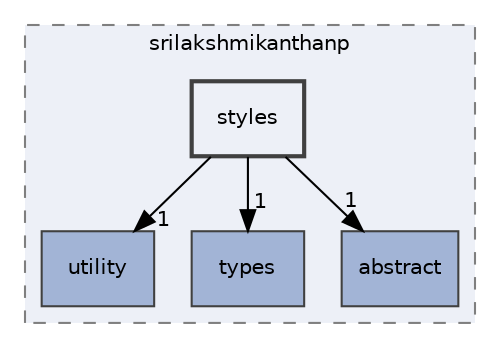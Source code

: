 digraph "D:/source/srilakshmikanthanp/libfiglet/src/srilakshmikanthanp/styles"
{
 // LATEX_PDF_SIZE
  edge [fontname="Helvetica",fontsize="10",labelfontname="Helvetica",labelfontsize="10"];
  node [fontname="Helvetica",fontsize="10",shape=record];
  compound=true
  subgraph clusterdir_93f0c05ce9d266791f30f3a707625e27 {
    graph [ bgcolor="#edf0f7", pencolor="grey50", style="filled,dashed,", label="srilakshmikanthanp", fontname="Helvetica", fontsize="10", URL="dir_93f0c05ce9d266791f30f3a707625e27.html"]
  dir_6e33c9fd847494bfdb2e93fd27cfbc2d [shape=box, label="utility", style="filled,", fillcolor="#a2b4d6", color="grey25", URL="dir_6e33c9fd847494bfdb2e93fd27cfbc2d.html"];
  dir_e8fe6b248cc7ea74d1bc4678d5a547cd [shape=box, label="types", style="filled,", fillcolor="#a2b4d6", color="grey25", URL="dir_e8fe6b248cc7ea74d1bc4678d5a547cd.html"];
  dir_808d01e0e6d7653322f2e957f0548f91 [shape=box, label="abstract", style="filled,", fillcolor="#a2b4d6", color="grey25", URL="dir_808d01e0e6d7653322f2e957f0548f91.html"];
  dir_cd05fae38db9cb251f120cb5c7f8ce5e [shape=box, label="styles", style="filled,bold,", fillcolor="#edf0f7", color="grey25", URL="dir_cd05fae38db9cb251f120cb5c7f8ce5e.html"];
  }
  dir_cd05fae38db9cb251f120cb5c7f8ce5e->dir_6e33c9fd847494bfdb2e93fd27cfbc2d [headlabel="1", labeldistance=1.5 headhref="dir_000006_000008.html"];
  dir_cd05fae38db9cb251f120cb5c7f8ce5e->dir_808d01e0e6d7653322f2e957f0548f91 [headlabel="1", labeldistance=1.5 headhref="dir_000006_000000.html"];
  dir_cd05fae38db9cb251f120cb5c7f8ce5e->dir_e8fe6b248cc7ea74d1bc4678d5a547cd [headlabel="1", labeldistance=1.5 headhref="dir_000006_000007.html"];
}

